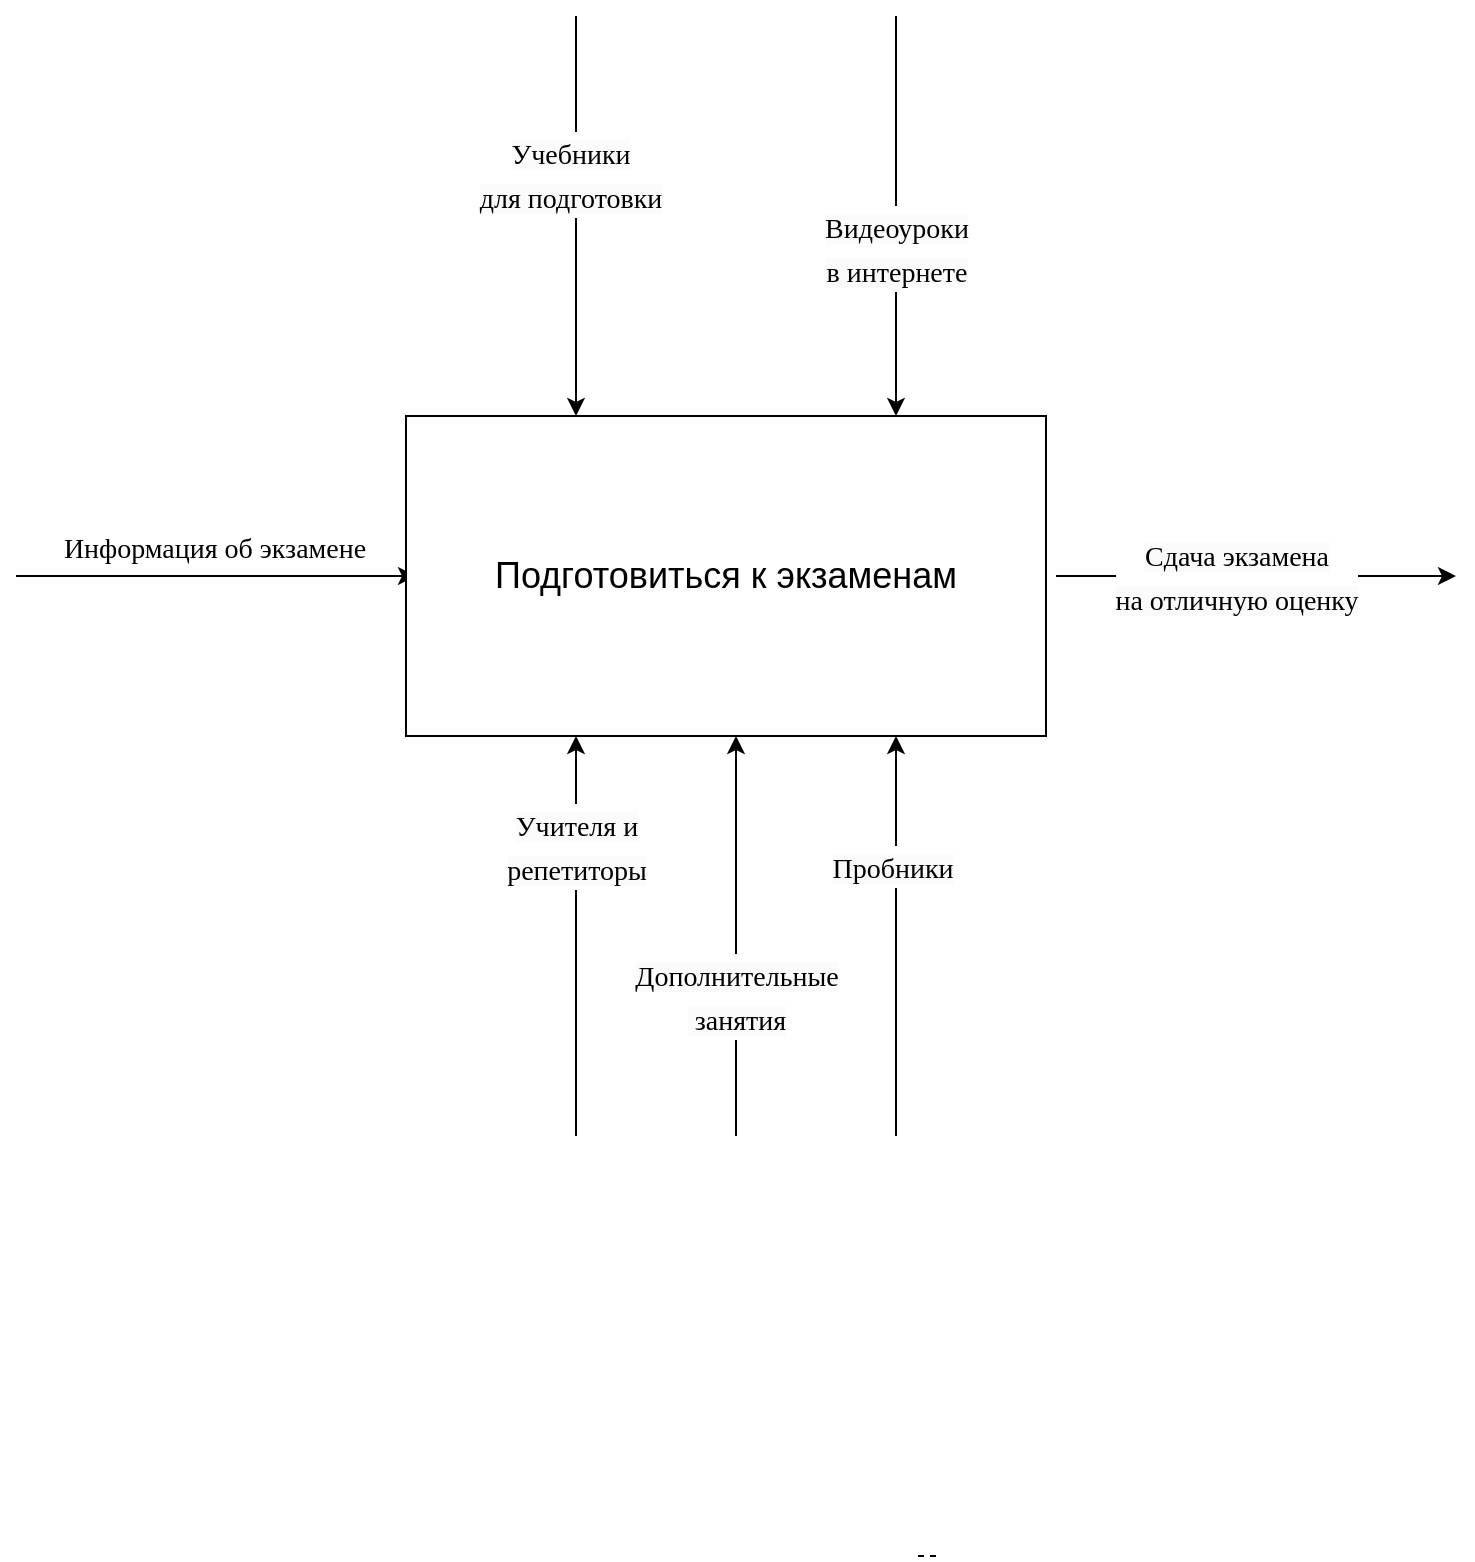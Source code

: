 <mxfile version="20.7.4" type="device" pages="2"><diagram id="7N2PUeJ87voyK_xcQXhT" name="Подготовка к экзамену"><mxGraphModel dx="1593" dy="747" grid="1" gridSize="10" guides="1" tooltips="1" connect="1" arrows="1" fold="1" page="1" pageScale="1" pageWidth="827" pageHeight="1169" math="0" shadow="0"><root><mxCell id="0"/><mxCell id="1" parent="0"/><mxCell id="8d4UXsbbK7vcjVCUPUbl-6" value="" style="endArrow=classic;html=1;rounded=0;fontSize=18;entryX=0.25;entryY=1;entryDx=0;entryDy=0;" parent="1" edge="1"><mxGeometry width="50" height="50" relative="1" as="geometry"><mxPoint x="320" y="680" as="sourcePoint"/><mxPoint x="320" y="480" as="targetPoint"/></mxGeometry></mxCell><mxCell id="y1E27XoXbs698FD3w-88-9" value="&lt;span style=&quot;font-family: Tahoma; font-size: 14px; background-color: rgb(251, 251, 251);&quot;&gt;Учителя и&lt;/span&gt;&lt;br style=&quot;border-color: var(--border-color); font-family: Tahoma; font-size: 14px; background-color: rgb(251, 251, 251);&quot;&gt;&lt;span style=&quot;font-family: Tahoma; font-size: 14px; background-color: rgb(251, 251, 251);&quot;&gt;репетиторы&lt;/span&gt;" style="edgeLabel;html=1;align=center;verticalAlign=middle;resizable=0;points=[];fontSize=18;" parent="8d4UXsbbK7vcjVCUPUbl-6" vertex="1" connectable="0"><mxGeometry x="0.452" relative="1" as="geometry"><mxPoint as="offset"/></mxGeometry></mxCell><mxCell id="8d4UXsbbK7vcjVCUPUbl-8" value="" style="endArrow=classic;html=1;rounded=0;fontSize=18;entryX=0.5;entryY=1;entryDx=0;entryDy=0;" parent="1" edge="1"><mxGeometry width="50" height="50" relative="1" as="geometry"><mxPoint x="400" y="680" as="sourcePoint"/><mxPoint x="400" y="480" as="targetPoint"/></mxGeometry></mxCell><mxCell id="y1E27XoXbs698FD3w-88-8" value="&lt;span style=&quot;font-family: Tahoma; font-size: 14px; background-color: rgb(251, 251, 251);&quot;&gt;Дополнительные&lt;/span&gt;&lt;br style=&quot;border-color: var(--border-color); font-family: Tahoma; font-size: 14px; background-color: rgb(251, 251, 251);&quot;&gt;&lt;span style=&quot;font-family: Tahoma; font-size: 14px; background-color: rgb(251, 251, 251);&quot;&gt;&amp;nbsp;занятия&lt;/span&gt;" style="edgeLabel;html=1;align=center;verticalAlign=middle;resizable=0;points=[];fontSize=18;" parent="8d4UXsbbK7vcjVCUPUbl-8" vertex="1" connectable="0"><mxGeometry x="-0.091" relative="1" as="geometry"><mxPoint y="21" as="offset"/></mxGeometry></mxCell><mxCell id="8d4UXsbbK7vcjVCUPUbl-10" value="" style="endArrow=classic;html=1;rounded=0;fontSize=18;entryX=0.75;entryY=1;entryDx=0;entryDy=0;" parent="1" edge="1"><mxGeometry width="50" height="50" relative="1" as="geometry"><mxPoint x="480" y="680" as="sourcePoint"/><mxPoint x="480" y="480" as="targetPoint"/></mxGeometry></mxCell><mxCell id="y1E27XoXbs698FD3w-88-7" value="&lt;span style=&quot;font-family: Tahoma; font-size: 14px; background-color: rgb(251, 251, 251);&quot;&gt;Пробники&lt;/span&gt;" style="edgeLabel;html=1;align=center;verticalAlign=middle;resizable=0;points=[];fontSize=18;" parent="8d4UXsbbK7vcjVCUPUbl-10" vertex="1" connectable="0"><mxGeometry x="0.356" y="2" relative="1" as="geometry"><mxPoint as="offset"/></mxGeometry></mxCell><mxCell id="8d4UXsbbK7vcjVCUPUbl-13" value="" style="endArrow=classic;html=1;rounded=0;fontSize=18;entryX=0.25;entryY=0;entryDx=0;entryDy=0;" parent="1" edge="1"><mxGeometry width="50" height="50" relative="1" as="geometry"><mxPoint x="320" y="120" as="sourcePoint"/><mxPoint x="320" y="320" as="targetPoint"/></mxGeometry></mxCell><mxCell id="y1E27XoXbs698FD3w-88-3" value="&lt;span style=&quot;font-family: Tahoma; font-size: 14px; background-color: rgb(251, 251, 251);&quot;&gt;Учебники&lt;/span&gt;&lt;br style=&quot;border-color: var(--border-color); font-family: Tahoma; font-size: 14px; background-color: rgb(251, 251, 251);&quot;&gt;&lt;span style=&quot;font-family: Tahoma; font-size: 14px; background-color: rgb(251, 251, 251);&quot;&gt;для подготовки&lt;/span&gt;" style="edgeLabel;html=1;align=center;verticalAlign=middle;resizable=0;points=[];fontSize=18;" parent="8d4UXsbbK7vcjVCUPUbl-13" vertex="1" connectable="0"><mxGeometry x="-0.213" y="-3" relative="1" as="geometry"><mxPoint as="offset"/></mxGeometry></mxCell><mxCell id="8d4UXsbbK7vcjVCUPUbl-16" value="" style="endArrow=classic;html=1;rounded=0;fontSize=18;fontFamily=Tahoma;horizontal=1;" parent="1" edge="1"><mxGeometry width="50" height="50" relative="1" as="geometry"><mxPoint x="560" y="400" as="sourcePoint"/><mxPoint x="760" y="400" as="targetPoint"/></mxGeometry></mxCell><mxCell id="y1E27XoXbs698FD3w-88-6" value="&lt;span style=&quot;font-family: Tahoma; font-size: 14px; background-color: rgb(251, 251, 251);&quot;&gt;Сдача экзамена&lt;/span&gt;&lt;br style=&quot;border-color: var(--border-color); font-family: Tahoma; font-size: 14px; background-color: rgb(251, 251, 251);&quot;&gt;&lt;span style=&quot;font-family: Tahoma; font-size: 14px; background-color: rgb(251, 251, 251);&quot;&gt;на отличную оценку&lt;/span&gt;" style="edgeLabel;html=1;align=center;verticalAlign=middle;resizable=0;points=[];fontSize=18;" parent="8d4UXsbbK7vcjVCUPUbl-16" vertex="1" connectable="0"><mxGeometry x="-0.292" y="2" relative="1" as="geometry"><mxPoint x="19" y="2" as="offset"/></mxGeometry></mxCell><mxCell id="8d4UXsbbK7vcjVCUPUbl-22" value="" style="endArrow=classic;html=1;rounded=0;fontSize=18;entryX=0;entryY=0.5;entryDx=0;entryDy=0;fontFamily=Tahoma;horizontal=1;" parent="1" edge="1"><mxGeometry width="50" height="50" relative="1" as="geometry"><mxPoint x="40" y="400" as="sourcePoint"/><mxPoint x="240" y="400" as="targetPoint"/></mxGeometry></mxCell><mxCell id="8d4UXsbbK7vcjVCUPUbl-23" value="&lt;span style=&quot;font-size: 14px;&quot;&gt;Информация об экзамене&lt;/span&gt;" style="edgeLabel;html=1;align=center;verticalAlign=middle;resizable=0;points=[];fontSize=18;labelBackgroundColor=none;fontFamily=Tahoma;horizontal=1;" parent="8d4UXsbbK7vcjVCUPUbl-22" vertex="1" connectable="0"><mxGeometry x="-0.296" y="-1" relative="1" as="geometry"><mxPoint x="28" y="-16" as="offset"/></mxGeometry></mxCell><mxCell id="8d4UXsbbK7vcjVCUPUbl-24" value="" style="endArrow=classic;html=1;rounded=0;fontSize=18;entryX=0.75;entryY=0;entryDx=0;entryDy=0;" parent="1" edge="1"><mxGeometry width="50" height="50" relative="1" as="geometry"><mxPoint x="480" y="120" as="sourcePoint"/><mxPoint x="480" y="320" as="targetPoint"/></mxGeometry></mxCell><mxCell id="y1E27XoXbs698FD3w-88-4" value="&lt;span style=&quot;font-family: Tahoma; font-size: 14px; background-color: rgb(251, 251, 251);&quot;&gt;Видеоуроки&lt;/span&gt;&lt;br style=&quot;border-color: var(--border-color); font-family: Tahoma; font-size: 14px; background-color: rgb(251, 251, 251);&quot;&gt;&lt;span style=&quot;font-family: Tahoma; font-size: 14px; background-color: rgb(251, 251, 251);&quot;&gt;в интернете&lt;/span&gt;" style="edgeLabel;html=1;align=center;verticalAlign=middle;resizable=0;points=[];fontSize=18;" parent="8d4UXsbbK7vcjVCUPUbl-24" vertex="1" connectable="0"><mxGeometry x="0.154" relative="1" as="geometry"><mxPoint as="offset"/></mxGeometry></mxCell><mxCell id="gSHmX20CyyZAmLulWUDp-1" value="А0" style="text;html=1;strokeColor=none;fillColor=none;align=center;verticalAlign=middle;whiteSpace=wrap;rounded=0;labelBackgroundColor=none;fontSize=14;fontFamily=Tahoma;horizontal=1;" parent="1" vertex="1"><mxGeometry x="530" y="450" width="30" height="30" as="geometry"/></mxCell><mxCell id="y1E27XoXbs698FD3w-88-1" value="&lt;font style=&quot;font-size: 18px;&quot;&gt;Подготовиться к экзаменам&lt;/font&gt;" style="rounded=0;whiteSpace=wrap;html=1;" parent="1" vertex="1"><mxGeometry x="235" y="320" width="320" height="160" as="geometry"/></mxCell><mxCell id="y1E27XoXbs698FD3w-88-69" style="edgeStyle=orthogonalEdgeStyle;rounded=0;orthogonalLoop=1;jettySize=auto;html=1;exitX=0;exitY=0.5;exitDx=0;exitDy=0;dashed=1;fontSize=12;endArrow=none;endFill=0;" parent="1" edge="1"><mxGeometry relative="1" as="geometry"><mxPoint x="490" y="890.074" as="targetPoint"/><mxPoint x="500" y="890" as="sourcePoint"/></mxGeometry></mxCell></root></mxGraphModel></diagram><diagram id="37iBj5kOMY-0HO2CEy-Y" name="Получение водительских прав"><mxGraphModel dx="1374" dy="789" grid="1" gridSize="10" guides="1" tooltips="1" connect="1" arrows="1" fold="1" page="1" pageScale="1" pageWidth="827" pageHeight="1169" math="0" shadow="0">&#xa;      <root>&#xa;        <mxCell id="0"/>&#xa;        <mxCell id="1" parent="0"/>&#xa;        <mxCell id="VevEm6iZHkQ-x7ZVV-Ih-1" value="Выбрать автошколу и пройти курсы" style="rounded=0;whiteSpace=wrap;html=1;labelBackgroundColor=none;fontFamily=Times New Roman;fontSize=15;fillColor=#CCCCFF;strokeColor=#6666FF;sketch=0;shadow=1;" parent="1" vertex="1">&#xa;          <mxGeometry x="480" y="360" width="160" height="80" as="geometry"/>&#xa;        </mxCell>&#xa;        <mxCell id="lD2_cZABrEj2HFae_bbN-1" value="Сдать теоретический и практический экзамены" style="rounded=0;whiteSpace=wrap;html=1;labelBackgroundColor=none;fontFamily=Times New Roman;fontSize=15;fillColor=#CCCCFF;strokeColor=#6666FF;sketch=0;shadow=1;" parent="1" vertex="1">&#xa;          <mxGeometry x="800" y="440" width="160" height="80" as="geometry"/>&#xa;        </mxCell>&#xa;        <mxCell id="lD2_cZABrEj2HFae_bbN-2" value="Получить водительское удостоверение" style="rounded=0;whiteSpace=wrap;html=1;labelBackgroundColor=none;fontFamily=Times New Roman;fontSize=15;fillColor=#CCCCFF;strokeColor=#6666FF;sketch=0;shadow=1;" parent="1" vertex="1">&#xa;          <mxGeometry x="1120" y="520" width="160" height="80" as="geometry"/>&#xa;        </mxCell>&#xa;        <mxCell id="eizI2xMXmoD3vImPCXVK-1" value="" style="endArrow=classic;html=1;rounded=0;exitX=1;exitY=0.5;exitDx=0;exitDy=0;entryX=0;entryY=0.5;entryDx=0;entryDy=0;edgeStyle=orthogonalEdgeStyle;fontFamily=Times New Roman;" parent="1" source="VevEm6iZHkQ-x7ZVV-Ih-1" target="lD2_cZABrEj2HFae_bbN-1" edge="1">&#xa;          <mxGeometry width="50" height="50" relative="1" as="geometry">&#xa;            <mxPoint x="840" y="610" as="sourcePoint"/>&#xa;            <mxPoint x="890" y="560" as="targetPoint"/>&#xa;          </mxGeometry>&#xa;        </mxCell>&#xa;        <mxCell id="pW6tHaXm_zRUD6haNZeo-9" value="Знания, полученные &lt;br&gt;с курсов&amp;nbsp;" style="edgeLabel;html=1;align=center;verticalAlign=middle;resizable=0;points=[];fontSize=14;fontFamily=Times New Roman;labelBackgroundColor=none;" parent="eizI2xMXmoD3vImPCXVK-1" vertex="1" connectable="0">&#xa;          <mxGeometry x="-0.216" y="-4" relative="1" as="geometry">&#xa;            <mxPoint y="16" as="offset"/>&#xa;          </mxGeometry>&#xa;        </mxCell>&#xa;        <mxCell id="eizI2xMXmoD3vImPCXVK-2" value="" style="endArrow=classic;html=1;rounded=0;exitX=1;exitY=0.5;exitDx=0;exitDy=0;entryX=0;entryY=0.5;entryDx=0;entryDy=0;edgeStyle=orthogonalEdgeStyle;fontFamily=Times New Roman;" parent="1" source="lD2_cZABrEj2HFae_bbN-1" target="lD2_cZABrEj2HFae_bbN-2" edge="1">&#xa;          <mxGeometry width="50" height="50" relative="1" as="geometry">&#xa;            <mxPoint x="840" y="610" as="sourcePoint"/>&#xa;            <mxPoint x="890" y="560" as="targetPoint"/>&#xa;          </mxGeometry>&#xa;        </mxCell>&#xa;        <mxCell id="pW6tHaXm_zRUD6haNZeo-13" value="Сдача &lt;br&gt;экзаменов" style="edgeLabel;html=1;align=center;verticalAlign=middle;resizable=0;points=[];fontSize=14;fontFamily=Times New Roman;labelBackgroundColor=none;" parent="eizI2xMXmoD3vImPCXVK-2" vertex="1" connectable="0">&#xa;          <mxGeometry x="-0.141" y="1" relative="1" as="geometry">&#xa;            <mxPoint y="16" as="offset"/>&#xa;          </mxGeometry>&#xa;        </mxCell>&#xa;        <mxCell id="A_MHJjNXbYcxaQ65ufQ7-2" value="" style="endArrow=classic;html=1;rounded=0;entryX=0;entryY=0.5;entryDx=0;entryDy=0;fontFamily=Times New Roman;exitX=1;exitY=0.5;exitDx=0;exitDy=0;edgeStyle=orthogonalEdgeStyle;" parent="1" source="tL_k5u1YCkW_Xc1Iw8kw-3" target="VevEm6iZHkQ-x7ZVV-Ih-1" edge="1">&#xa;          <mxGeometry width="50" height="50" relative="1" as="geometry">&#xa;            <mxPoint x="370" y="400" as="sourcePoint"/>&#xa;            <mxPoint x="410" y="360" as="targetPoint"/>&#xa;          </mxGeometry>&#xa;        </mxCell>&#xa;        <mxCell id="A_MHJjNXbYcxaQ65ufQ7-3" value="Выполнение &lt;br style=&quot;font-size: 13px;&quot;&gt;требований&amp;nbsp;&amp;nbsp;" style="text;html=1;align=center;verticalAlign=middle;resizable=0;points=[];autosize=1;strokeColor=none;fillColor=none;fontFamily=Times New Roman;fontSize=13;" parent="1" vertex="1">&#xa;          <mxGeometry x="350" y="340" width="90" height="40" as="geometry"/>&#xa;        </mxCell>&#xa;        <mxCell id="A_MHJjNXbYcxaQ65ufQ7-4" value="A2" style="text;html=1;strokeColor=none;fillColor=none;align=center;verticalAlign=middle;whiteSpace=wrap;rounded=0;fontFamily=Times New Roman;" parent="1" vertex="1">&#xa;          <mxGeometry x="620" y="420" width="20" height="20" as="geometry"/>&#xa;        </mxCell>&#xa;        <mxCell id="A_MHJjNXbYcxaQ65ufQ7-5" value="A3" style="text;html=1;strokeColor=none;fillColor=none;align=center;verticalAlign=middle;whiteSpace=wrap;rounded=0;fontFamily=Times New Roman;" parent="1" vertex="1">&#xa;          <mxGeometry x="940" y="500" width="20" height="20" as="geometry"/>&#xa;        </mxCell>&#xa;        <mxCell id="pW6tHaXm_zRUD6haNZeo-1" value="" style="endArrow=classic;html=1;rounded=1;entryX=0.5;entryY=0;entryDx=0;entryDy=0;fontFamily=Times New Roman;edgeStyle=orthogonalEdgeStyle;" parent="1" target="VevEm6iZHkQ-x7ZVV-Ih-1" edge="1">&#xa;          <mxGeometry width="50" height="50" relative="1" as="geometry">&#xa;            <mxPoint x="880" y="240" as="sourcePoint"/>&#xa;            <mxPoint x="480" y="430" as="targetPoint"/>&#xa;            <Array as="points">&#xa;              <mxPoint x="880" y="210"/>&#xa;              <mxPoint x="560" y="210"/>&#xa;            </Array>&#xa;          </mxGeometry>&#xa;        </mxCell>&#xa;        <mxCell id="tL_k5u1YCkW_Xc1Iw8kw-2" value="Организация" style="edgeLabel;html=1;align=center;verticalAlign=middle;resizable=0;points=[];labelBackgroundColor=none;fontSize=12;" parent="pW6tHaXm_zRUD6haNZeo-1" vertex="1" connectable="0">&#xa;          <mxGeometry x="0.795" y="-1" relative="1" as="geometry">&#xa;            <mxPoint x="2" y="-59" as="offset"/>&#xa;          </mxGeometry>&#xa;        </mxCell>&#xa;        <mxCell id="pW6tHaXm_zRUD6haNZeo-3" value="" style="endArrow=classic;html=1;rounded=1;entryX=0.5;entryY=1;entryDx=0;entryDy=0;fontFamily=Times New Roman;edgeStyle=orthogonalEdgeStyle;" parent="1" target="lD2_cZABrEj2HFae_bbN-1" edge="1">&#xa;          <mxGeometry width="50" height="50" relative="1" as="geometry">&#xa;            <mxPoint x="880" y="660" as="sourcePoint"/>&#xa;            <mxPoint x="860" y="645" as="targetPoint"/>&#xa;            <Array as="points">&#xa;              <mxPoint x="880" y="660"/>&#xa;              <mxPoint x="880" y="660"/>&#xa;            </Array>&#xa;          </mxGeometry>&#xa;        </mxCell>&#xa;        <mxCell id="pW6tHaXm_zRUD6haNZeo-5" value="" style="endArrow=classic;html=1;rounded=1;entryX=0.5;entryY=1;entryDx=0;entryDy=0;fontFamily=Times New Roman;edgeStyle=orthogonalEdgeStyle;" parent="1" target="lD2_cZABrEj2HFae_bbN-2" edge="1">&#xa;          <mxGeometry width="50" height="50" relative="1" as="geometry">&#xa;            <mxPoint x="880" y="660" as="sourcePoint"/>&#xa;            <mxPoint x="1180" y="840" as="targetPoint"/>&#xa;            <Array as="points">&#xa;              <mxPoint x="880" y="660"/>&#xa;              <mxPoint x="1200" y="660"/>&#xa;            </Array>&#xa;          </mxGeometry>&#xa;        </mxCell>&#xa;        <mxCell id="pW6tHaXm_zRUD6haNZeo-6" value="Сотрудник &lt;br&gt;ГИБДД" style="edgeLabel;html=1;align=center;verticalAlign=middle;resizable=0;points=[];labelBackgroundColor=none;fontFamily=Times New Roman;fontSize=14;" parent="pW6tHaXm_zRUD6haNZeo-5" vertex="1" connectable="0">&#xa;          <mxGeometry x="-0.145" y="2" relative="1" as="geometry">&#xa;            <mxPoint x="157" y="-28" as="offset"/>&#xa;          </mxGeometry>&#xa;        </mxCell>&#xa;        <mxCell id="pW6tHaXm_zRUD6haNZeo-7" value="" style="endArrow=classic;html=1;rounded=1;entryX=0.5;entryY=1;entryDx=0;entryDy=0;fontFamily=Times New Roman;edgeStyle=orthogonalEdgeStyle;" parent="1" edge="1">&#xa;          <mxGeometry width="50" height="50" relative="1" as="geometry">&#xa;            <mxPoint x="880" y="660" as="sourcePoint"/>&#xa;            <mxPoint x="559.5" y="440" as="targetPoint"/>&#xa;            <Array as="points">&#xa;              <mxPoint x="880" y="660"/>&#xa;              <mxPoint x="560" y="660"/>&#xa;            </Array>&#xa;          </mxGeometry>&#xa;        </mxCell>&#xa;        <mxCell id="pW6tHaXm_zRUD6haNZeo-8" value="Педагоги" style="edgeLabel;html=1;align=center;verticalAlign=middle;resizable=0;points=[];labelBackgroundColor=none;fontFamily=Times New Roman;fontSize=14;" parent="pW6tHaXm_zRUD6haNZeo-7" vertex="1" connectable="0">&#xa;          <mxGeometry x="-0.145" y="2" relative="1" as="geometry">&#xa;            <mxPoint x="-89" y="-42" as="offset"/>&#xa;          </mxGeometry>&#xa;        </mxCell>&#xa;        <mxCell id="pW6tHaXm_zRUD6haNZeo-11" value="" style="endArrow=classic;html=1;rounded=0;fontFamily=Times New Roman;fontSize=14;exitX=1;exitY=0.5;exitDx=0;exitDy=0;" parent="1" source="lD2_cZABrEj2HFae_bbN-2" edge="1">&#xa;          <mxGeometry width="50" height="50" relative="1" as="geometry">&#xa;            <mxPoint x="690" y="300" as="sourcePoint"/>&#xa;            <mxPoint x="1400" y="560" as="targetPoint"/>&#xa;          </mxGeometry>&#xa;        </mxCell>&#xa;        <mxCell id="pW6tHaXm_zRUD6haNZeo-12" value="Водительское &lt;br&gt;удостоверение" style="edgeLabel;html=1;align=center;verticalAlign=middle;resizable=0;points=[];fontSize=14;fontFamily=Times New Roman;labelBackgroundColor=none;" parent="pW6tHaXm_zRUD6haNZeo-11" vertex="1" connectable="0">&#xa;          <mxGeometry x="-0.145" y="1" relative="1" as="geometry">&#xa;            <mxPoint y="-19" as="offset"/>&#xa;          </mxGeometry>&#xa;        </mxCell>&#xa;        <mxCell id="pW6tHaXm_zRUD6haNZeo-14" value="" style="endArrow=classic;html=1;rounded=1;fontFamily=Times New Roman;fontSize=14;entryX=0;entryY=0.75;entryDx=0;entryDy=0;edgeStyle=orthogonalEdgeStyle;elbow=vertical;" parent="1" target="lD2_cZABrEj2HFae_bbN-1" edge="1">&#xa;          <mxGeometry width="50" height="50" relative="1" as="geometry">&#xa;            <mxPoint x="120" y="320" as="sourcePoint"/>&#xa;            <mxPoint x="940" y="360" as="targetPoint"/>&#xa;            <Array as="points">&#xa;              <mxPoint x="120" y="400"/>&#xa;              <mxPoint x="120" y="500"/>&#xa;            </Array>&#xa;          </mxGeometry>&#xa;        </mxCell>&#xa;        <mxCell id="pW6tHaXm_zRUD6haNZeo-15" value="" style="endArrow=classic;html=1;rounded=1;fontFamily=Times New Roman;fontSize=14;entryX=0;entryY=0.75;entryDx=0;entryDy=0;edgeStyle=orthogonalEdgeStyle;elbow=vertical;" parent="1" target="lD2_cZABrEj2HFae_bbN-2" edge="1">&#xa;          <mxGeometry width="50" height="50" relative="1" as="geometry">&#xa;            <mxPoint x="120" y="400" as="sourcePoint"/>&#xa;            <mxPoint x="800" y="599.94" as="targetPoint"/>&#xa;            <Array as="points">&#xa;              <mxPoint x="120" y="400"/>&#xa;              <mxPoint x="120" y="580"/>&#xa;            </Array>&#xa;          </mxGeometry>&#xa;        </mxCell>&#xa;        <mxCell id="pW6tHaXm_zRUD6haNZeo-16" value="" style="endArrow=classic;html=1;rounded=1;fontFamily=Times New Roman;fontSize=14;elbow=vertical;entryX=0.5;entryY=0;entryDx=0;entryDy=0;" parent="1" target="lD2_cZABrEj2HFae_bbN-1" edge="1">&#xa;          <mxGeometry width="50" height="50" relative="1" as="geometry">&#xa;            <mxPoint x="880" y="240" as="sourcePoint"/>&#xa;            <mxPoint x="940" y="360" as="targetPoint"/>&#xa;          </mxGeometry>&#xa;        </mxCell>&#xa;        <mxCell id="pW6tHaXm_zRUD6haNZeo-17" value="" style="endArrow=classic;html=1;rounded=1;fontFamily=Times New Roman;fontSize=14;elbow=vertical;entryX=0.5;entryY=0;entryDx=0;entryDy=0;edgeStyle=orthogonalEdgeStyle;" parent="1" target="lD2_cZABrEj2HFae_bbN-2" edge="1">&#xa;          <mxGeometry width="50" height="50" relative="1" as="geometry">&#xa;            <mxPoint x="840" y="210" as="sourcePoint"/>&#xa;            <mxPoint x="940" y="360" as="targetPoint"/>&#xa;            <Array as="points">&#xa;              <mxPoint x="880" y="210"/>&#xa;              <mxPoint x="1200" y="210"/>&#xa;            </Array>&#xa;          </mxGeometry>&#xa;        </mxCell>&#xa;        <mxCell id="DwQMXCcTpkawme5T4qXE-2" value="A4" style="text;html=1;strokeColor=none;fillColor=none;align=center;verticalAlign=middle;whiteSpace=wrap;rounded=0;fontFamily=Times New Roman;" parent="1" vertex="1">&#xa;          <mxGeometry x="1260" y="580" width="20" height="20" as="geometry"/>&#xa;        </mxCell>&#xa;        <mxCell id="tL_k5u1YCkW_Xc1Iw8kw-1" value="Экзаменаторы" style="edgeLabel;html=1;align=center;verticalAlign=middle;resizable=0;points=[];labelBackgroundColor=none;fontFamily=Times New Roman;fontSize=14;" parent="1" vertex="1" connectable="0">&#xa;          <mxGeometry x="880" y="610" as="geometry">&#xa;            <mxPoint x="-7" y="5" as="offset"/>&#xa;          </mxGeometry>&#xa;        </mxCell>&#xa;        <mxCell id="tL_k5u1YCkW_Xc1Iw8kw-3" value="Пройти медкомиссию" style="rounded=0;whiteSpace=wrap;html=1;labelBackgroundColor=none;fontFamily=Times New Roman;fontSize=15;fillColor=#CCCCFF;strokeColor=#6666FF;sketch=0;shadow=1;" parent="1" vertex="1">&#xa;          <mxGeometry x="160" y="280" width="160" height="80" as="geometry"/>&#xa;        </mxCell>&#xa;        <mxCell id="tL_k5u1YCkW_Xc1Iw8kw-4" value="A1" style="text;html=1;strokeColor=none;fillColor=none;align=center;verticalAlign=middle;whiteSpace=wrap;rounded=0;fontFamily=Times New Roman;" parent="1" vertex="1">&#xa;          <mxGeometry x="300" y="340" width="20" height="20" as="geometry"/>&#xa;        </mxCell>&#xa;        <mxCell id="tL_k5u1YCkW_Xc1Iw8kw-5" value="Врачи" style="edgeLabel;html=1;align=center;verticalAlign=middle;resizable=0;points=[];labelBackgroundColor=none;fontSize=12;" parent="1" vertex="1" connectable="0">&#xa;          <mxGeometry x="230" y="250" as="geometry">&#xa;            <mxPoint x="7" y="-2" as="offset"/>&#xa;          </mxGeometry>&#xa;        </mxCell>&#xa;        <mxCell id="tL_k5u1YCkW_Xc1Iw8kw-6" value="" style="endArrow=classic;html=1;rounded=1;fontFamily=Times New Roman;fontSize=14;entryX=0;entryY=0.75;entryDx=0;entryDy=0;edgeStyle=orthogonalEdgeStyle;elbow=vertical;" parent="1" target="VevEm6iZHkQ-x7ZVV-Ih-1" edge="1">&#xa;          <mxGeometry width="50" height="50" relative="1" as="geometry">&#xa;            <mxPoint x="120" y="330" as="sourcePoint"/>&#xa;            <mxPoint x="810" y="510" as="targetPoint"/>&#xa;            <Array as="points">&#xa;              <mxPoint x="120" y="330"/>&#xa;              <mxPoint x="120" y="420"/>&#xa;            </Array>&#xa;          </mxGeometry>&#xa;        </mxCell>&#xa;        <mxCell id="tL_k5u1YCkW_Xc1Iw8kw-7" value="" style="endArrow=classic;html=1;rounded=1;fontSize=12;entryX=0.5;entryY=1;entryDx=0;entryDy=0;edgeStyle=orthogonalEdgeStyle;" parent="1" target="tL_k5u1YCkW_Xc1Iw8kw-3" edge="1">&#xa;          <mxGeometry width="50" height="50" relative="1" as="geometry">&#xa;            <mxPoint x="880" y="660" as="sourcePoint"/>&#xa;            <mxPoint x="740" y="380" as="targetPoint"/>&#xa;            <Array as="points">&#xa;              <mxPoint x="880" y="660"/>&#xa;              <mxPoint x="240" y="660"/>&#xa;            </Array>&#xa;          </mxGeometry>&#xa;        </mxCell>&#xa;        <mxCell id="5jz-eLDWQCH6mEMegBR2-1" value="" style="endArrow=classic;html=1;rounded=1;entryX=0.5;entryY=0;entryDx=0;entryDy=0;edgeStyle=orthogonalEdgeStyle;" parent="1" target="tL_k5u1YCkW_Xc1Iw8kw-3" edge="1">&#xa;          <mxGeometry width="50" height="50" relative="1" as="geometry">&#xa;            <mxPoint x="880" y="240" as="sourcePoint"/>&#xa;            <mxPoint x="570" y="380" as="targetPoint"/>&#xa;            <Array as="points">&#xa;              <mxPoint x="880" y="210"/>&#xa;              <mxPoint x="240" y="210"/>&#xa;            </Array>&#xa;          </mxGeometry>&#xa;        </mxCell>&#xa;        <mxCell id="5jz-eLDWQCH6mEMegBR2-3" value="" style="endArrow=none;html=1;rounded=1;" parent="1" edge="1">&#xa;          <mxGeometry width="50" height="50" relative="1" as="geometry">&#xa;            <mxPoint x="720.5" y="210" as="sourcePoint"/>&#xa;            <mxPoint x="720.5" y="130" as="targetPoint"/>&#xa;          </mxGeometry>&#xa;        </mxCell>&#xa;        <mxCell id="5jz-eLDWQCH6mEMegBR2-4" value="" style="endArrow=classic;html=1;rounded=1;entryX=0;entryY=0.5;entryDx=0;entryDy=0;" parent="1" target="tL_k5u1YCkW_Xc1Iw8kw-3" edge="1">&#xa;          <mxGeometry width="50" height="50" relative="1" as="geometry">&#xa;            <mxPoint x="60" y="320" as="sourcePoint"/>&#xa;            <mxPoint x="570" y="380" as="targetPoint"/>&#xa;          </mxGeometry>&#xa;        </mxCell>&#xa;        <mxCell id="5jz-eLDWQCH6mEMegBR2-5" value="Подача&lt;br&gt;Заявки" style="text;html=1;align=center;verticalAlign=middle;resizable=0;points=[];autosize=1;strokeColor=none;fillColor=none;" parent="1" vertex="1">&#xa;          <mxGeometry x="79" y="280" width="60" height="40" as="geometry"/>&#xa;        </mxCell>&#xa;        <mxCell id="p5M1SjMKnMIMxibb3Aes-1" value="" style="endArrow=none;html=1;rounded=1;entryX=0.444;entryY=1;entryDx=0;entryDy=0;entryPerimeter=0;" parent="1" edge="1">&#xa;          <mxGeometry width="50" height="50" relative="1" as="geometry">&#xa;            <mxPoint x="720.54" y="720" as="sourcePoint"/>&#xa;            <mxPoint x="720.5" y="660" as="targetPoint"/>&#xa;          </mxGeometry>&#xa;        </mxCell>&#xa;        <mxCell id="9QpoiA4fFl3TeR3RRaPc-2" value="Правила&lt;br&gt;&amp;nbsp;вождения" style="edgeLabel;html=1;align=center;verticalAlign=middle;resizable=0;points=[];labelBackgroundColor=none;fontSize=12;" vertex="1" connectable="0" parent="1">&#xa;          <mxGeometry x="880" y="250" as="geometry"/>&#xa;        </mxCell>&#xa;        <mxCell id="9QpoiA4fFl3TeR3RRaPc-3" value="Гособразец" style="edgeLabel;html=1;align=center;verticalAlign=middle;resizable=0;points=[];labelBackgroundColor=none;fontSize=12;" vertex="1" connectable="0" parent="1">&#xa;          <mxGeometry x="1200" y="250" as="geometry"/>&#xa;        </mxCell>&#xa;        <mxCell id="9QpoiA4fFl3TeR3RRaPc-4" value="Подразделение Государственной инспекции &lt;br&gt;безопасности дорожного движения МВД" style="edgeLabel;html=1;align=center;verticalAlign=middle;resizable=0;points=[];labelBackgroundColor=none;fontSize=12;" vertex="1" connectable="0" parent="1">&#xa;          <mxGeometry x="720" y="120" as="geometry">&#xa;            <mxPoint x="-17" y="-4" as="offset"/>&#xa;          </mxGeometry>&#xa;        </mxCell>&#xa;        <mxCell id="9QpoiA4fFl3TeR3RRaPc-5" value="Документы" style="edgeLabel;html=1;align=center;verticalAlign=middle;resizable=0;points=[];labelBackgroundColor=none;fontFamily=Times New Roman;fontSize=14;" vertex="1" connectable="0" parent="1">&#xa;          <mxGeometry x="230" y="630" as="geometry">&#xa;            <mxPoint x="12" y="-10" as="offset"/>&#xa;          </mxGeometry>&#xa;        </mxCell>&#xa;      </root>&#xa;    </mxGraphModel></diagram></mxfile>